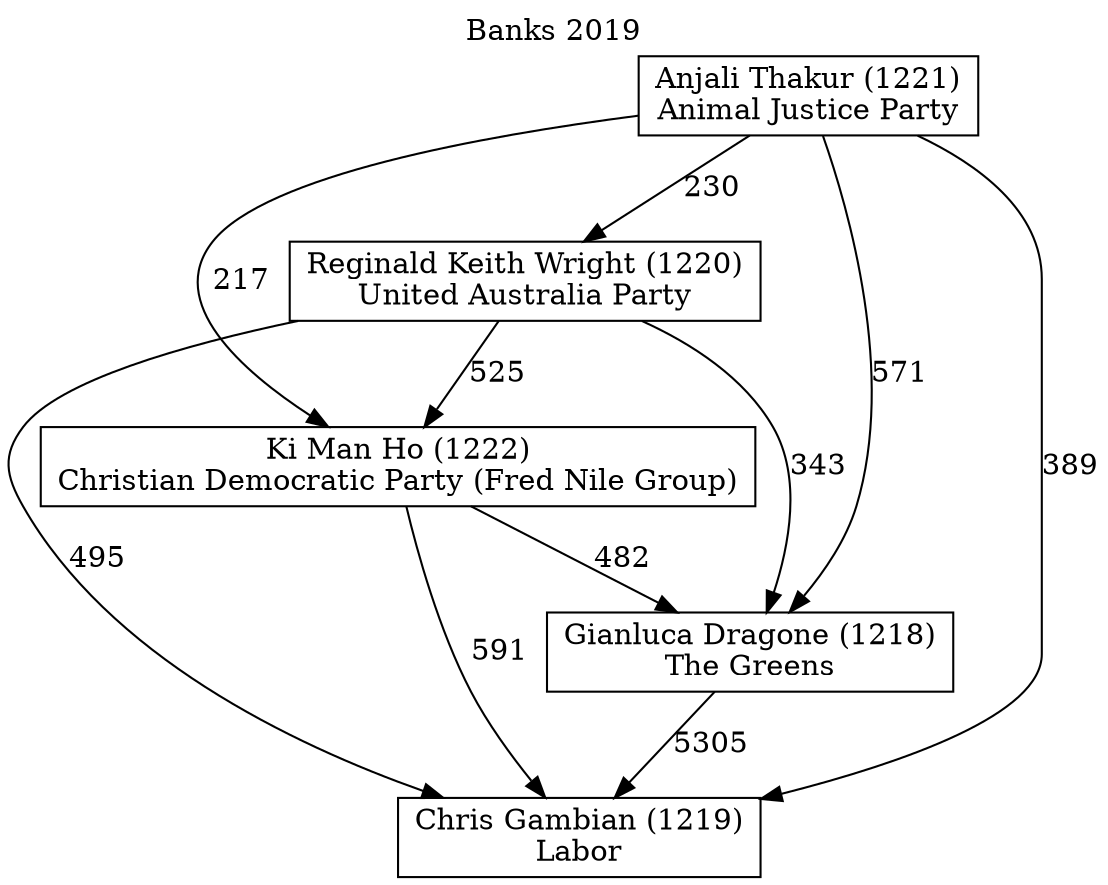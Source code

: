 // House preference flow
digraph "Chris Gambian (1219)_Banks_2019" {
	graph [label="Banks 2019" labelloc=t mclimit=10]
	node [shape=box]
	"Chris Gambian (1219)" [label="Chris Gambian (1219)
Labor"]
	"Gianluca Dragone (1218)" [label="Gianluca Dragone (1218)
The Greens"]
	"Ki Man Ho (1222)" [label="Ki Man Ho (1222)
Christian Democratic Party (Fred Nile Group)"]
	"Reginald Keith Wright (1220)" [label="Reginald Keith Wright (1220)
United Australia Party"]
	"Anjali Thakur (1221)" [label="Anjali Thakur (1221)
Animal Justice Party"]
	"Gianluca Dragone (1218)" -> "Chris Gambian (1219)" [label=5305]
	"Ki Man Ho (1222)" -> "Gianluca Dragone (1218)" [label=482]
	"Reginald Keith Wright (1220)" -> "Ki Man Ho (1222)" [label=525]
	"Anjali Thakur (1221)" -> "Reginald Keith Wright (1220)" [label=230]
	"Ki Man Ho (1222)" -> "Chris Gambian (1219)" [label=591]
	"Reginald Keith Wright (1220)" -> "Chris Gambian (1219)" [label=495]
	"Anjali Thakur (1221)" -> "Chris Gambian (1219)" [label=389]
	"Anjali Thakur (1221)" -> "Ki Man Ho (1222)" [label=217]
	"Reginald Keith Wright (1220)" -> "Gianluca Dragone (1218)" [label=343]
	"Anjali Thakur (1221)" -> "Gianluca Dragone (1218)" [label=571]
}
